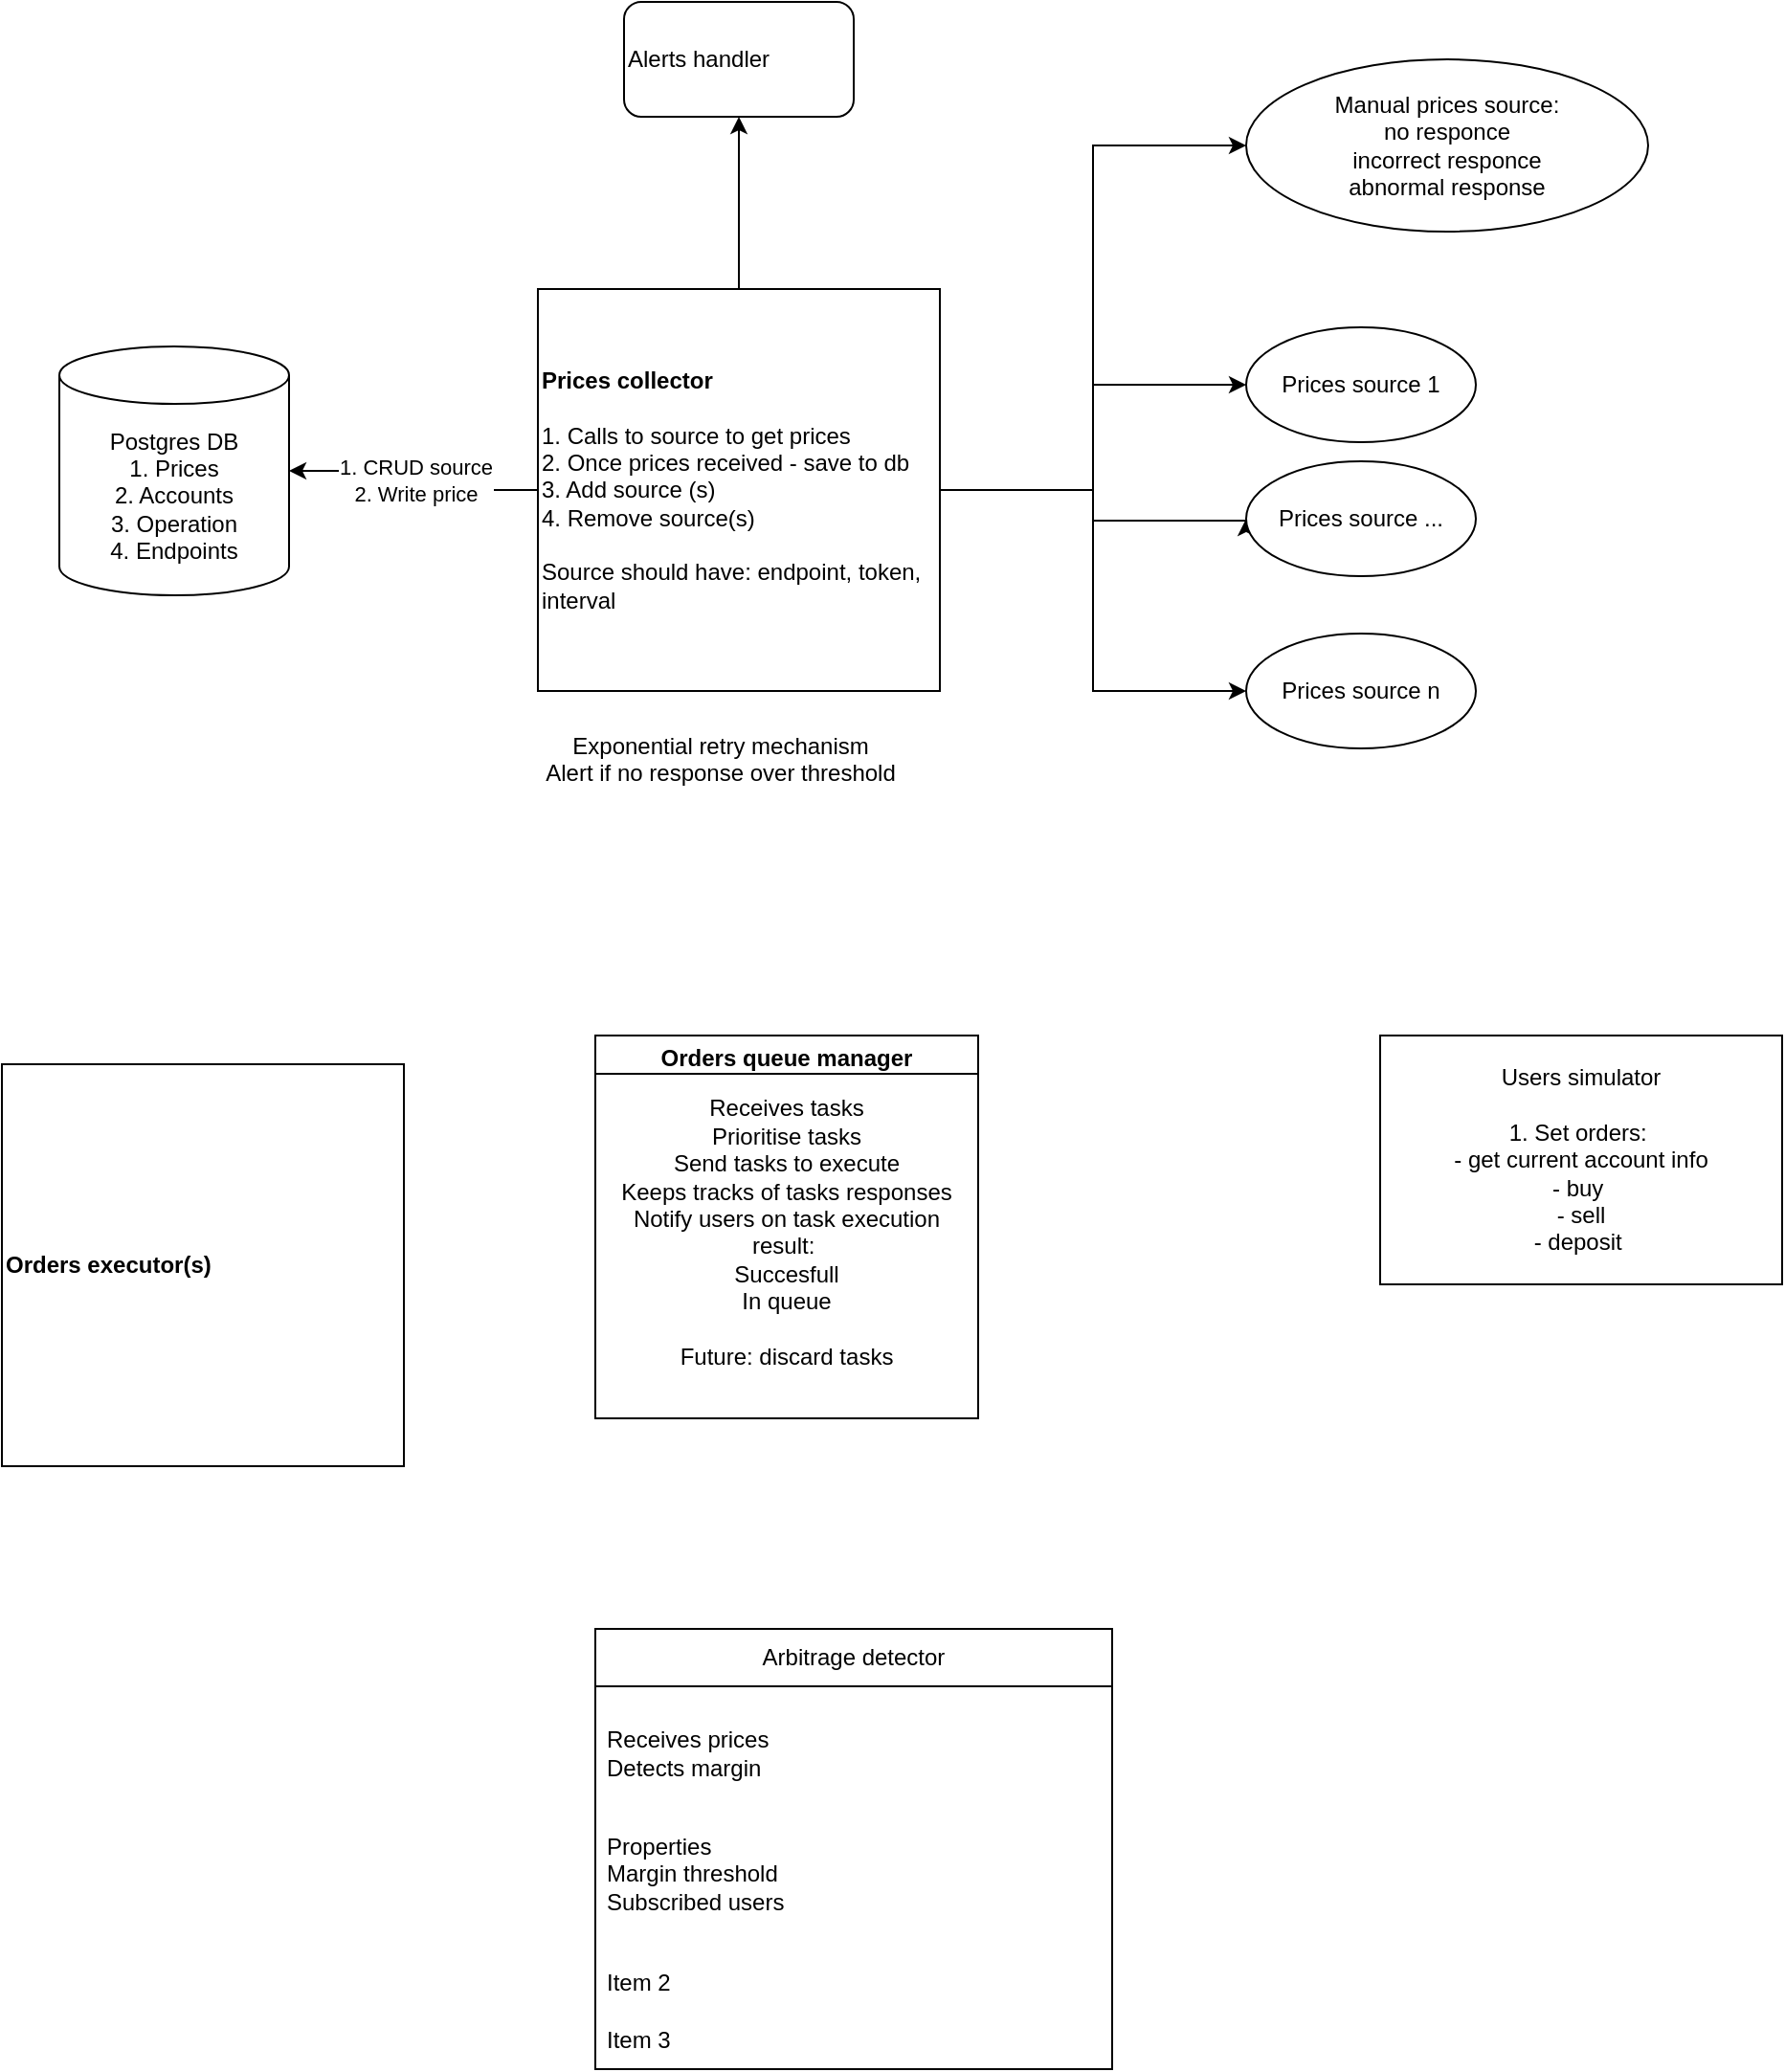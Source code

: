 <mxfile version="24.7.8">
  <diagram id="C5RBs43oDa-KdzZeNtuy" name="Page-1">
    <mxGraphModel dx="685" dy="535" grid="1" gridSize="10" guides="1" tooltips="1" connect="1" arrows="1" fold="1" page="1" pageScale="1" pageWidth="3300" pageHeight="4681" math="0" shadow="0">
      <root>
        <mxCell id="WIyWlLk6GJQsqaUBKTNV-0" />
        <mxCell id="WIyWlLk6GJQsqaUBKTNV-1" parent="WIyWlLk6GJQsqaUBKTNV-0" />
        <mxCell id="EW8P976JrjYgjsArtFcM-12" style="edgeStyle=orthogonalEdgeStyle;rounded=0;orthogonalLoop=1;jettySize=auto;html=1;exitX=1;exitY=0.5;exitDx=0;exitDy=0;entryX=0;entryY=0.5;entryDx=0;entryDy=0;" edge="1" parent="WIyWlLk6GJQsqaUBKTNV-1" source="EW8P976JrjYgjsArtFcM-0" target="EW8P976JrjYgjsArtFcM-3">
          <mxGeometry relative="1" as="geometry">
            <Array as="points">
              <mxPoint x="880" y="305" />
              <mxPoint x="880" y="250" />
            </Array>
          </mxGeometry>
        </mxCell>
        <mxCell id="EW8P976JrjYgjsArtFcM-15" style="edgeStyle=orthogonalEdgeStyle;rounded=0;orthogonalLoop=1;jettySize=auto;html=1;exitX=1;exitY=0.5;exitDx=0;exitDy=0;" edge="1" parent="WIyWlLk6GJQsqaUBKTNV-1" source="EW8P976JrjYgjsArtFcM-0">
          <mxGeometry relative="1" as="geometry">
            <mxPoint x="960" y="320" as="targetPoint" />
            <Array as="points">
              <mxPoint x="880" y="305" />
              <mxPoint x="880" y="321" />
            </Array>
          </mxGeometry>
        </mxCell>
        <mxCell id="EW8P976JrjYgjsArtFcM-16" style="edgeStyle=orthogonalEdgeStyle;rounded=0;orthogonalLoop=1;jettySize=auto;html=1;exitX=1;exitY=0.5;exitDx=0;exitDy=0;entryX=0;entryY=0.5;entryDx=0;entryDy=0;" edge="1" parent="WIyWlLk6GJQsqaUBKTNV-1" source="EW8P976JrjYgjsArtFcM-0" target="EW8P976JrjYgjsArtFcM-5">
          <mxGeometry relative="1" as="geometry" />
        </mxCell>
        <mxCell id="EW8P976JrjYgjsArtFcM-19" value="" style="edgeStyle=orthogonalEdgeStyle;rounded=0;orthogonalLoop=1;jettySize=auto;html=1;" edge="1" parent="WIyWlLk6GJQsqaUBKTNV-1" source="EW8P976JrjYgjsArtFcM-0" target="EW8P976JrjYgjsArtFcM-18">
          <mxGeometry relative="1" as="geometry" />
        </mxCell>
        <mxCell id="EW8P976JrjYgjsArtFcM-27" style="edgeStyle=orthogonalEdgeStyle;rounded=0;orthogonalLoop=1;jettySize=auto;html=1;exitX=1;exitY=0.5;exitDx=0;exitDy=0;entryX=0;entryY=0.5;entryDx=0;entryDy=0;" edge="1" parent="WIyWlLk6GJQsqaUBKTNV-1" source="EW8P976JrjYgjsArtFcM-0" target="EW8P976JrjYgjsArtFcM-26">
          <mxGeometry relative="1" as="geometry" />
        </mxCell>
        <mxCell id="EW8P976JrjYgjsArtFcM-0" value="&lt;b&gt;Prices collector&lt;/b&gt;&lt;div&gt;&lt;b&gt;&lt;br&gt;&lt;/b&gt;&lt;div&gt;1. Calls to source to get prices&lt;/div&gt;&lt;div&gt;2. Once prices received - save to db&lt;/div&gt;&lt;div&gt;3. Add source (s)&lt;/div&gt;&lt;div&gt;4. Remove source(s)&lt;/div&gt;&lt;div&gt;&lt;br&gt;&lt;/div&gt;&lt;div&gt;Source should have: endpoint, token, interval&lt;/div&gt;&lt;/div&gt;" style="whiteSpace=wrap;html=1;aspect=fixed;align=left;" vertex="1" parent="WIyWlLk6GJQsqaUBKTNV-1">
          <mxGeometry x="590" y="200" width="210" height="210" as="geometry" />
        </mxCell>
        <mxCell id="EW8P976JrjYgjsArtFcM-1" value="Postgres DB&lt;div&gt;1. Prices&lt;/div&gt;&lt;div&gt;2. Accounts&lt;/div&gt;&lt;div&gt;3. Operation&lt;/div&gt;&lt;div&gt;4. Endpoints&lt;/div&gt;" style="shape=cylinder3;whiteSpace=wrap;html=1;boundedLbl=1;backgroundOutline=1;size=15;" vertex="1" parent="WIyWlLk6GJQsqaUBKTNV-1">
          <mxGeometry x="340" y="230" width="120" height="130" as="geometry" />
        </mxCell>
        <mxCell id="EW8P976JrjYgjsArtFcM-3" value="Prices source 1" style="ellipse;whiteSpace=wrap;html=1;" vertex="1" parent="WIyWlLk6GJQsqaUBKTNV-1">
          <mxGeometry x="960" y="220" width="120" height="60" as="geometry" />
        </mxCell>
        <mxCell id="EW8P976JrjYgjsArtFcM-4" value="Prices source ..." style="ellipse;whiteSpace=wrap;html=1;" vertex="1" parent="WIyWlLk6GJQsqaUBKTNV-1">
          <mxGeometry x="960" y="290" width="120" height="60" as="geometry" />
        </mxCell>
        <mxCell id="EW8P976JrjYgjsArtFcM-5" value="Prices source n" style="ellipse;whiteSpace=wrap;html=1;" vertex="1" parent="WIyWlLk6GJQsqaUBKTNV-1">
          <mxGeometry x="960" y="380" width="120" height="60" as="geometry" />
        </mxCell>
        <mxCell id="EW8P976JrjYgjsArtFcM-9" style="edgeStyle=orthogonalEdgeStyle;rounded=0;orthogonalLoop=1;jettySize=auto;html=1;exitX=0;exitY=0.5;exitDx=0;exitDy=0;entryX=1;entryY=0.5;entryDx=0;entryDy=0;entryPerimeter=0;" edge="1" parent="WIyWlLk6GJQsqaUBKTNV-1" source="EW8P976JrjYgjsArtFcM-0" target="EW8P976JrjYgjsArtFcM-1">
          <mxGeometry relative="1" as="geometry" />
        </mxCell>
        <mxCell id="EW8P976JrjYgjsArtFcM-10" value="1. CRUD source&lt;div&gt;2. Write price&lt;/div&gt;" style="edgeLabel;html=1;align=center;verticalAlign=middle;resizable=0;points=[];" vertex="1" connectable="0" parent="EW8P976JrjYgjsArtFcM-9">
          <mxGeometry x="0.008" relative="1" as="geometry">
            <mxPoint x="1" as="offset" />
          </mxGeometry>
        </mxCell>
        <mxCell id="EW8P976JrjYgjsArtFcM-11" value="Exponential retry mechanism&lt;div&gt;Alert if no response over threshold&lt;/div&gt;&lt;div&gt;&lt;br&gt;&lt;/div&gt;" style="text;html=1;align=center;verticalAlign=middle;resizable=0;points=[];autosize=1;strokeColor=none;fillColor=none;" vertex="1" parent="WIyWlLk6GJQsqaUBKTNV-1">
          <mxGeometry x="580" y="423" width="210" height="60" as="geometry" />
        </mxCell>
        <mxCell id="EW8P976JrjYgjsArtFcM-18" value="Alerts handler" style="rounded=1;whiteSpace=wrap;html=1;align=left;" vertex="1" parent="WIyWlLk6GJQsqaUBKTNV-1">
          <mxGeometry x="635" y="50" width="120" height="60" as="geometry" />
        </mxCell>
        <mxCell id="EW8P976JrjYgjsArtFcM-20" value="Users simulator&lt;div&gt;&lt;br&gt;&lt;/div&gt;&lt;div&gt;1. Set orders:&amp;nbsp;&lt;/div&gt;&lt;div&gt;- get current account info&lt;/div&gt;&lt;div&gt;- buy&amp;nbsp;&lt;/div&gt;&lt;div&gt;- sell&lt;/div&gt;&lt;div&gt;- deposit&amp;nbsp;&lt;/div&gt;" style="whiteSpace=wrap;html=1;" vertex="1" parent="WIyWlLk6GJQsqaUBKTNV-1">
          <mxGeometry x="1030" y="590" width="210" height="130" as="geometry" />
        </mxCell>
        <mxCell id="EW8P976JrjYgjsArtFcM-24" value="&lt;b&gt;Orders executor(s)&lt;/b&gt;" style="whiteSpace=wrap;html=1;aspect=fixed;align=left;" vertex="1" parent="WIyWlLk6GJQsqaUBKTNV-1">
          <mxGeometry x="310" y="605" width="210" height="210" as="geometry" />
        </mxCell>
        <mxCell id="EW8P976JrjYgjsArtFcM-25" value="Orders queue manager" style="swimlane;whiteSpace=wrap;html=1;startSize=23;" vertex="1" parent="WIyWlLk6GJQsqaUBKTNV-1">
          <mxGeometry x="620" y="590" width="200" height="200" as="geometry" />
        </mxCell>
        <mxCell id="EW8P976JrjYgjsArtFcM-23" value="&lt;div&gt;&lt;span style=&quot;background-color: initial;&quot;&gt;Receives tasks&lt;/span&gt;&lt;/div&gt;&lt;div&gt;Prioritise tasks&lt;/div&gt;&lt;div&gt;Send tasks to execute&lt;/div&gt;&lt;div&gt;Keeps tracks of tasks responses&lt;/div&gt;&lt;div&gt;Notify users on task execution result:&amp;nbsp;&lt;/div&gt;&lt;div&gt;Succesfull&lt;/div&gt;&lt;div&gt;In queue&lt;/div&gt;&lt;div&gt;&lt;br&gt;&lt;/div&gt;&lt;div&gt;Future: discard tasks&lt;/div&gt;&lt;div&gt;&amp;nbsp;&amp;nbsp;&lt;/div&gt;" style="rounded=0;whiteSpace=wrap;html=1;" vertex="1" parent="EW8P976JrjYgjsArtFcM-25">
          <mxGeometry y="20" width="200" height="180" as="geometry" />
        </mxCell>
        <mxCell id="EW8P976JrjYgjsArtFcM-26" value="Manual prices source:&lt;div&gt;no responce&lt;/div&gt;&lt;div&gt;incorrect responce&lt;/div&gt;&lt;div&gt;abnormal response&lt;/div&gt;" style="ellipse;whiteSpace=wrap;html=1;" vertex="1" parent="WIyWlLk6GJQsqaUBKTNV-1">
          <mxGeometry x="960" y="80" width="210" height="90" as="geometry" />
        </mxCell>
        <mxCell id="EW8P976JrjYgjsArtFcM-29" value="Arbitrage detector" style="swimlane;fontStyle=0;childLayout=stackLayout;horizontal=1;startSize=30;horizontalStack=0;resizeParent=1;resizeParentMax=0;resizeLast=0;collapsible=1;marginBottom=0;whiteSpace=wrap;html=1;" vertex="1" parent="WIyWlLk6GJQsqaUBKTNV-1">
          <mxGeometry x="620" y="900" width="270" height="230" as="geometry" />
        </mxCell>
        <mxCell id="EW8P976JrjYgjsArtFcM-30" value="Receives prices&lt;div&gt;Detects margin&lt;/div&gt;" style="text;strokeColor=none;fillColor=none;align=left;verticalAlign=middle;spacingLeft=4;spacingRight=4;overflow=hidden;points=[[0,0.5],[1,0.5]];portConstraint=eastwest;rotatable=0;whiteSpace=wrap;html=1;" vertex="1" parent="EW8P976JrjYgjsArtFcM-29">
          <mxGeometry y="30" width="270" height="70" as="geometry" />
        </mxCell>
        <mxCell id="EW8P976JrjYgjsArtFcM-31" value="Properties&lt;div&gt;Margin threshold&lt;/div&gt;&lt;div&gt;Subscribed users&lt;/div&gt;&lt;div&gt;&lt;br&gt;&lt;/div&gt;" style="text;strokeColor=none;fillColor=none;align=left;verticalAlign=middle;spacingLeft=4;spacingRight=4;overflow=hidden;points=[[0,0.5],[1,0.5]];portConstraint=eastwest;rotatable=0;whiteSpace=wrap;html=1;" vertex="1" parent="EW8P976JrjYgjsArtFcM-29">
          <mxGeometry y="100" width="270" height="70" as="geometry" />
        </mxCell>
        <mxCell id="EW8P976JrjYgjsArtFcM-33" value="Item 2" style="text;strokeColor=none;fillColor=none;align=left;verticalAlign=middle;spacingLeft=4;spacingRight=4;overflow=hidden;points=[[0,0.5],[1,0.5]];portConstraint=eastwest;rotatable=0;whiteSpace=wrap;html=1;" vertex="1" parent="EW8P976JrjYgjsArtFcM-29">
          <mxGeometry y="170" width="270" height="30" as="geometry" />
        </mxCell>
        <mxCell id="EW8P976JrjYgjsArtFcM-32" value="Item 3" style="text;strokeColor=none;fillColor=none;align=left;verticalAlign=middle;spacingLeft=4;spacingRight=4;overflow=hidden;points=[[0,0.5],[1,0.5]];portConstraint=eastwest;rotatable=0;whiteSpace=wrap;html=1;" vertex="1" parent="EW8P976JrjYgjsArtFcM-29">
          <mxGeometry y="200" width="270" height="30" as="geometry" />
        </mxCell>
      </root>
    </mxGraphModel>
  </diagram>
</mxfile>
